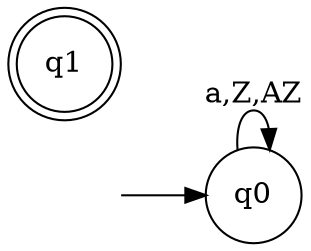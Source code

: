 digraph pda_machine {
	rankdir=LR size="8,5"
	node [shape=plaintext]
	" "
	node [shape=circle]
	q0
	" " -> q0 [label=" "]
	node [shape=doublecircle]
	q1
	node [shape=circle]
	q0 -> q0 [label="a,Z,AZ"]
}
